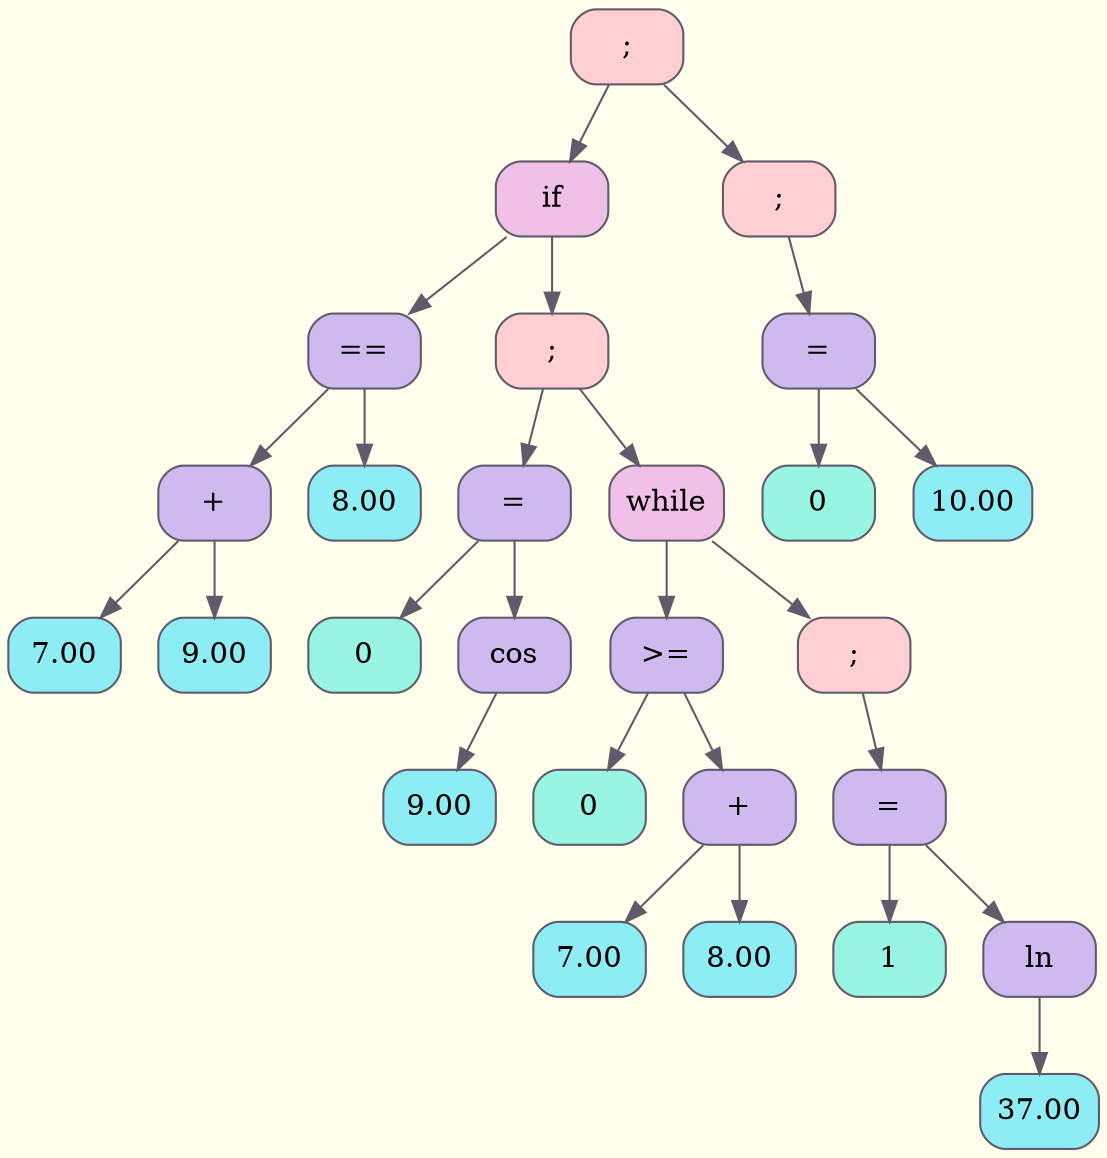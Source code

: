 digraph Tree {
	rankdir = TB;
	node [shape = record];
	edge [color = "#5F5B6A"];
	bgcolor = "#FFFEEC";
	node0x568df608c670 [color = "#5F5B6A", shape = Mrecord, style = filled, fillcolor = "#FFCFD2", label = "{;}"];
		node0x568df608c670 -> node0x568df608c5e0
	node0x568df608c5e0 [color = "#5F5B6A", shape = Mrecord, style = filled, fillcolor = "#F1C0E8", label = "{if}"];
		node0x568df608c5e0 -> node0x568df608c400
	node0x568df608c400 [color = "#5F5B6A", shape = Mrecord, style = filled, fillcolor = "#CFBAF0", label = "{==}"];
		node0x568df608c400 -> node0x568df608c3d0
	node0x568df608c3d0 [color = "#5F5B6A", shape = Mrecord, style = filled, fillcolor = "#CFBAF0", label = "{+}"];
		node0x568df608c3d0 -> node0x568df608b8d0
	node0x568df608b8d0 [color = "#5F5B6A", shape = Mrecord, style = filled, fillcolor = "#8EECF5", label = "{7.00}"];
		node0x568df608c3d0 -> node0x568df608b930
	node0x568df608b930 [color = "#5F5B6A", shape = Mrecord, style = filled, fillcolor = "#8EECF5", label = "{9.00}"];
		node0x568df608c400 -> node0x568df608b990
	node0x568df608b990 [color = "#5F5B6A", shape = Mrecord, style = filled, fillcolor = "#8EECF5", label = "{8.00}"];
		node0x568df608c5e0 -> node0x568df608c5b0
	node0x568df608c5b0 [color = "#5F5B6A", shape = Mrecord, style = filled, fillcolor = "#FFCFD2", label = "{;}"];
		node0x568df608c5b0 -> node0x568df608c460
	node0x568df608c460 [color = "#5F5B6A", shape = Mrecord, style = filled, fillcolor = "#CFBAF0", label = "{=}"];
		node0x568df608c460 -> node0x568df608ba20
	node0x568df608ba20 [color = "#5F5B6A", shape = Mrecord, style = filled, fillcolor = "#98F5E1", label = "{0}"];
		node0x568df608c460 -> node0x568df608c430
	node0x568df608c430 [color = "#5F5B6A", shape = Mrecord, style = filled, fillcolor = "#CFBAF0", label = "{cos}"];
		node0x568df608c430 -> node0x568df608bae0
	node0x568df608bae0 [color = "#5F5B6A", shape = Mrecord, style = filled, fillcolor = "#8EECF5", label = "{9.00}"];
		node0x568df608c5b0 -> node0x568df608c580
	node0x568df608c580 [color = "#5F5B6A", shape = Mrecord, style = filled, fillcolor = "#F1C0E8", label = "{while}"];
		node0x568df608c580 -> node0x568df608c4c0
	node0x568df608c4c0 [color = "#5F5B6A", shape = Mrecord, style = filled, fillcolor = "#CFBAF0", label = "{&gt;=}"];
		node0x568df608c4c0 -> node0x568df608bbd0
	node0x568df608bbd0 [color = "#5F5B6A", shape = Mrecord, style = filled, fillcolor = "#98F5E1", label = "{0}"];
		node0x568df608c4c0 -> node0x568df608c490
	node0x568df608c490 [color = "#5F5B6A", shape = Mrecord, style = filled, fillcolor = "#CFBAF0", label = "{+}"];
		node0x568df608c490 -> node0x568df608bc30
	node0x568df608bc30 [color = "#5F5B6A", shape = Mrecord, style = filled, fillcolor = "#8EECF5", label = "{7.00}"];
		node0x568df608c490 -> node0x568df608bc90
	node0x568df608bc90 [color = "#5F5B6A", shape = Mrecord, style = filled, fillcolor = "#8EECF5", label = "{8.00}"];
		node0x568df608c580 -> node0x568df608c550
	node0x568df608c550 [color = "#5F5B6A", shape = Mrecord, style = filled, fillcolor = "#FFCFD2", label = "{;}"];
		node0x568df608c550 -> node0x568df608c520
	node0x568df608c520 [color = "#5F5B6A", shape = Mrecord, style = filled, fillcolor = "#CFBAF0", label = "{=}"];
		node0x568df608c520 -> node0x568df608bd20
	node0x568df608bd20 [color = "#5F5B6A", shape = Mrecord, style = filled, fillcolor = "#98F5E1", label = "{1}"];
		node0x568df608c520 -> node0x568df608c4f0
	node0x568df608c4f0 [color = "#5F5B6A", shape = Mrecord, style = filled, fillcolor = "#CFBAF0", label = "{ln}"];
		node0x568df608c4f0 -> node0x568df608bde0
	node0x568df608bde0 [color = "#5F5B6A", shape = Mrecord, style = filled, fillcolor = "#8EECF5", label = "{37.00}"];
		node0x568df608c670 -> node0x568df608c640
	node0x568df608c640 [color = "#5F5B6A", shape = Mrecord, style = filled, fillcolor = "#FFCFD2", label = "{;}"];
		node0x568df608c640 -> node0x568df608c610
	node0x568df608c610 [color = "#5F5B6A", shape = Mrecord, style = filled, fillcolor = "#CFBAF0", label = "{=}"];
		node0x568df608c610 -> node0x568df608bed0
	node0x568df608bed0 [color = "#5F5B6A", shape = Mrecord, style = filled, fillcolor = "#98F5E1", label = "{0}"];
		node0x568df608c610 -> node0x568df608bf30
	node0x568df608bf30 [color = "#5F5B6A", shape = Mrecord, style = filled, fillcolor = "#8EECF5", label = "{10.00}"];
}
